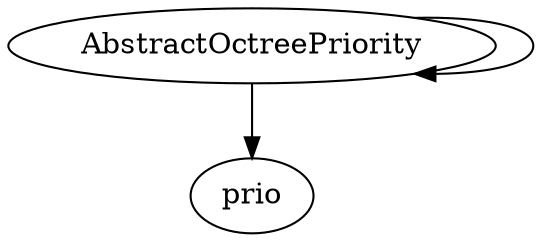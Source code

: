 /* Created by mdot for Matlab */
digraph m2html {
  AbstractOctreePriority -> AbstractOctreePriority;
  AbstractOctreePriority -> prio;

  AbstractOctreePriority [URL="AbstractOctreePriority.html"];
  prio [URL="prio.html"];
}